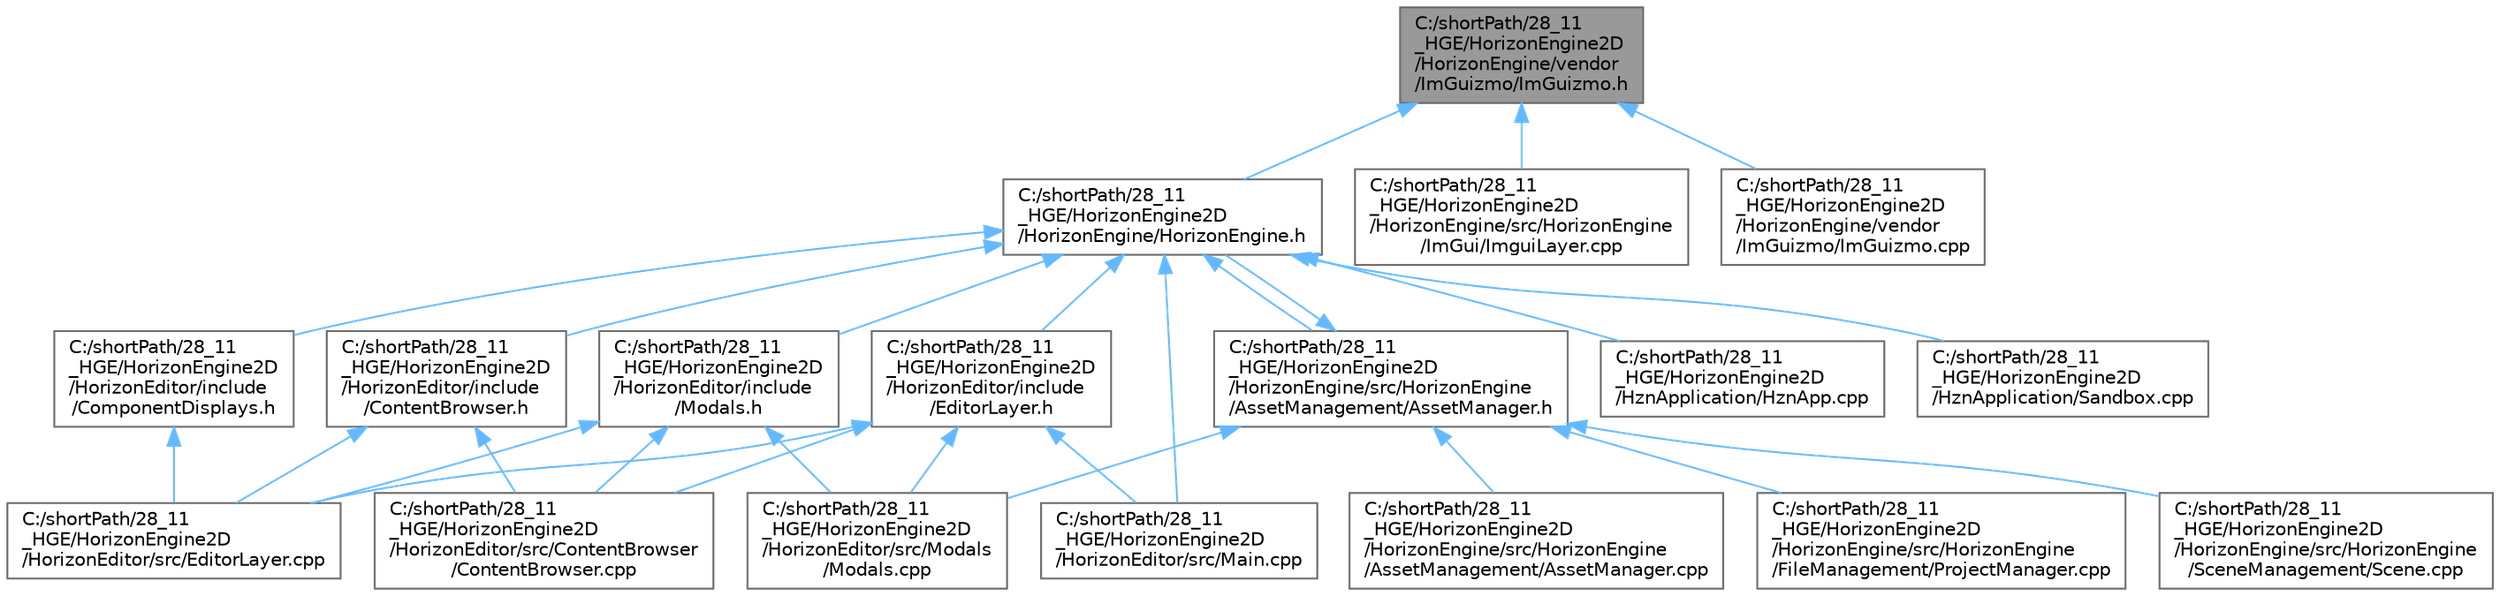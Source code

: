 digraph "C:/shortPath/28_11_HGE/HorizonEngine2D/HorizonEngine/vendor/ImGuizmo/ImGuizmo.h"
{
 // LATEX_PDF_SIZE
  bgcolor="transparent";
  edge [fontname=Helvetica,fontsize=10,labelfontname=Helvetica,labelfontsize=10];
  node [fontname=Helvetica,fontsize=10,shape=box,height=0.2,width=0.4];
  Node1 [label="C:/shortPath/28_11\l_HGE/HorizonEngine2D\l/HorizonEngine/vendor\l/ImGuizmo/ImGuizmo.h",height=0.2,width=0.4,color="gray40", fillcolor="grey60", style="filled", fontcolor="black",tooltip=" "];
  Node1 -> Node2 [dir="back",color="steelblue1",style="solid"];
  Node2 [label="C:/shortPath/28_11\l_HGE/HorizonEngine2D\l/HorizonEngine/HorizonEngine.h",height=0.2,width=0.4,color="grey40", fillcolor="white", style="filled",URL="$_horizon_engine_8h.html",tooltip=" "];
  Node2 -> Node3 [dir="back",color="steelblue1",style="solid"];
  Node3 [label="C:/shortPath/28_11\l_HGE/HorizonEngine2D\l/HorizonEditor/include\l/ComponentDisplays.h",height=0.2,width=0.4,color="grey40", fillcolor="white", style="filled",URL="$_component_displays_8h.html",tooltip=" "];
  Node3 -> Node4 [dir="back",color="steelblue1",style="solid"];
  Node4 [label="C:/shortPath/28_11\l_HGE/HorizonEngine2D\l/HorizonEditor/src/EditorLayer.cpp",height=0.2,width=0.4,color="grey40", fillcolor="white", style="filled",URL="$_editor_layer_8cpp.html",tooltip=" "];
  Node2 -> Node5 [dir="back",color="steelblue1",style="solid"];
  Node5 [label="C:/shortPath/28_11\l_HGE/HorizonEngine2D\l/HorizonEditor/include\l/ContentBrowser.h",height=0.2,width=0.4,color="grey40", fillcolor="white", style="filled",URL="$_content_browser_8h.html",tooltip=" "];
  Node5 -> Node6 [dir="back",color="steelblue1",style="solid"];
  Node6 [label="C:/shortPath/28_11\l_HGE/HorizonEngine2D\l/HorizonEditor/src/ContentBrowser\l/ContentBrowser.cpp",height=0.2,width=0.4,color="grey40", fillcolor="white", style="filled",URL="$_content_browser_8cpp.html",tooltip=" "];
  Node5 -> Node4 [dir="back",color="steelblue1",style="solid"];
  Node2 -> Node7 [dir="back",color="steelblue1",style="solid"];
  Node7 [label="C:/shortPath/28_11\l_HGE/HorizonEngine2D\l/HorizonEditor/include\l/EditorLayer.h",height=0.2,width=0.4,color="grey40", fillcolor="white", style="filled",URL="$_editor_layer_8h.html",tooltip=" "];
  Node7 -> Node6 [dir="back",color="steelblue1",style="solid"];
  Node7 -> Node4 [dir="back",color="steelblue1",style="solid"];
  Node7 -> Node8 [dir="back",color="steelblue1",style="solid"];
  Node8 [label="C:/shortPath/28_11\l_HGE/HorizonEngine2D\l/HorizonEditor/src/Main.cpp",height=0.2,width=0.4,color="grey40", fillcolor="white", style="filled",URL="$_main_8cpp.html",tooltip=" "];
  Node7 -> Node9 [dir="back",color="steelblue1",style="solid"];
  Node9 [label="C:/shortPath/28_11\l_HGE/HorizonEngine2D\l/HorizonEditor/src/Modals\l/Modals.cpp",height=0.2,width=0.4,color="grey40", fillcolor="white", style="filled",URL="$_modals_8cpp.html",tooltip=" "];
  Node2 -> Node10 [dir="back",color="steelblue1",style="solid"];
  Node10 [label="C:/shortPath/28_11\l_HGE/HorizonEngine2D\l/HorizonEditor/include\l/Modals.h",height=0.2,width=0.4,color="grey40", fillcolor="white", style="filled",URL="$_modals_8h.html",tooltip=" "];
  Node10 -> Node6 [dir="back",color="steelblue1",style="solid"];
  Node10 -> Node4 [dir="back",color="steelblue1",style="solid"];
  Node10 -> Node9 [dir="back",color="steelblue1",style="solid"];
  Node2 -> Node8 [dir="back",color="steelblue1",style="solid"];
  Node2 -> Node11 [dir="back",color="steelblue1",style="solid"];
  Node11 [label="C:/shortPath/28_11\l_HGE/HorizonEngine2D\l/HorizonEngine/src/HorizonEngine\l/AssetManagement/AssetManager.h",height=0.2,width=0.4,color="grey40", fillcolor="white", style="filled",URL="$_asset_manager_8h.html",tooltip=" "];
  Node11 -> Node9 [dir="back",color="steelblue1",style="solid"];
  Node11 -> Node2 [dir="back",color="steelblue1",style="solid"];
  Node11 -> Node12 [dir="back",color="steelblue1",style="solid"];
  Node12 [label="C:/shortPath/28_11\l_HGE/HorizonEngine2D\l/HorizonEngine/src/HorizonEngine\l/AssetManagement/AssetManager.cpp",height=0.2,width=0.4,color="grey40", fillcolor="white", style="filled",URL="$_asset_manager_8cpp.html",tooltip=" "];
  Node11 -> Node13 [dir="back",color="steelblue1",style="solid"];
  Node13 [label="C:/shortPath/28_11\l_HGE/HorizonEngine2D\l/HorizonEngine/src/HorizonEngine\l/FileManagement/ProjectManager.cpp",height=0.2,width=0.4,color="grey40", fillcolor="white", style="filled",URL="$_project_manager_8cpp.html",tooltip=" "];
  Node11 -> Node14 [dir="back",color="steelblue1",style="solid"];
  Node14 [label="C:/shortPath/28_11\l_HGE/HorizonEngine2D\l/HorizonEngine/src/HorizonEngine\l/SceneManagement/Scene.cpp",height=0.2,width=0.4,color="grey40", fillcolor="white", style="filled",URL="$_scene_8cpp.html",tooltip=" "];
  Node2 -> Node15 [dir="back",color="steelblue1",style="solid"];
  Node15 [label="C:/shortPath/28_11\l_HGE/HorizonEngine2D\l/HznApplication/HznApp.cpp",height=0.2,width=0.4,color="grey40", fillcolor="white", style="filled",URL="$_hzn_app_8cpp.html",tooltip=" "];
  Node2 -> Node16 [dir="back",color="steelblue1",style="solid"];
  Node16 [label="C:/shortPath/28_11\l_HGE/HorizonEngine2D\l/HznApplication/Sandbox.cpp",height=0.2,width=0.4,color="grey40", fillcolor="white", style="filled",URL="$_sandbox_8cpp.html",tooltip=" "];
  Node1 -> Node17 [dir="back",color="steelblue1",style="solid"];
  Node17 [label="C:/shortPath/28_11\l_HGE/HorizonEngine2D\l/HorizonEngine/src/HorizonEngine\l/ImGui/ImguiLayer.cpp",height=0.2,width=0.4,color="grey40", fillcolor="white", style="filled",URL="$_imgui_layer_8cpp.html",tooltip=" "];
  Node1 -> Node18 [dir="back",color="steelblue1",style="solid"];
  Node18 [label="C:/shortPath/28_11\l_HGE/HorizonEngine2D\l/HorizonEngine/vendor\l/ImGuizmo/ImGuizmo.cpp",height=0.2,width=0.4,color="grey40", fillcolor="white", style="filled",URL="$_im_guizmo_8cpp.html",tooltip=" "];
}
